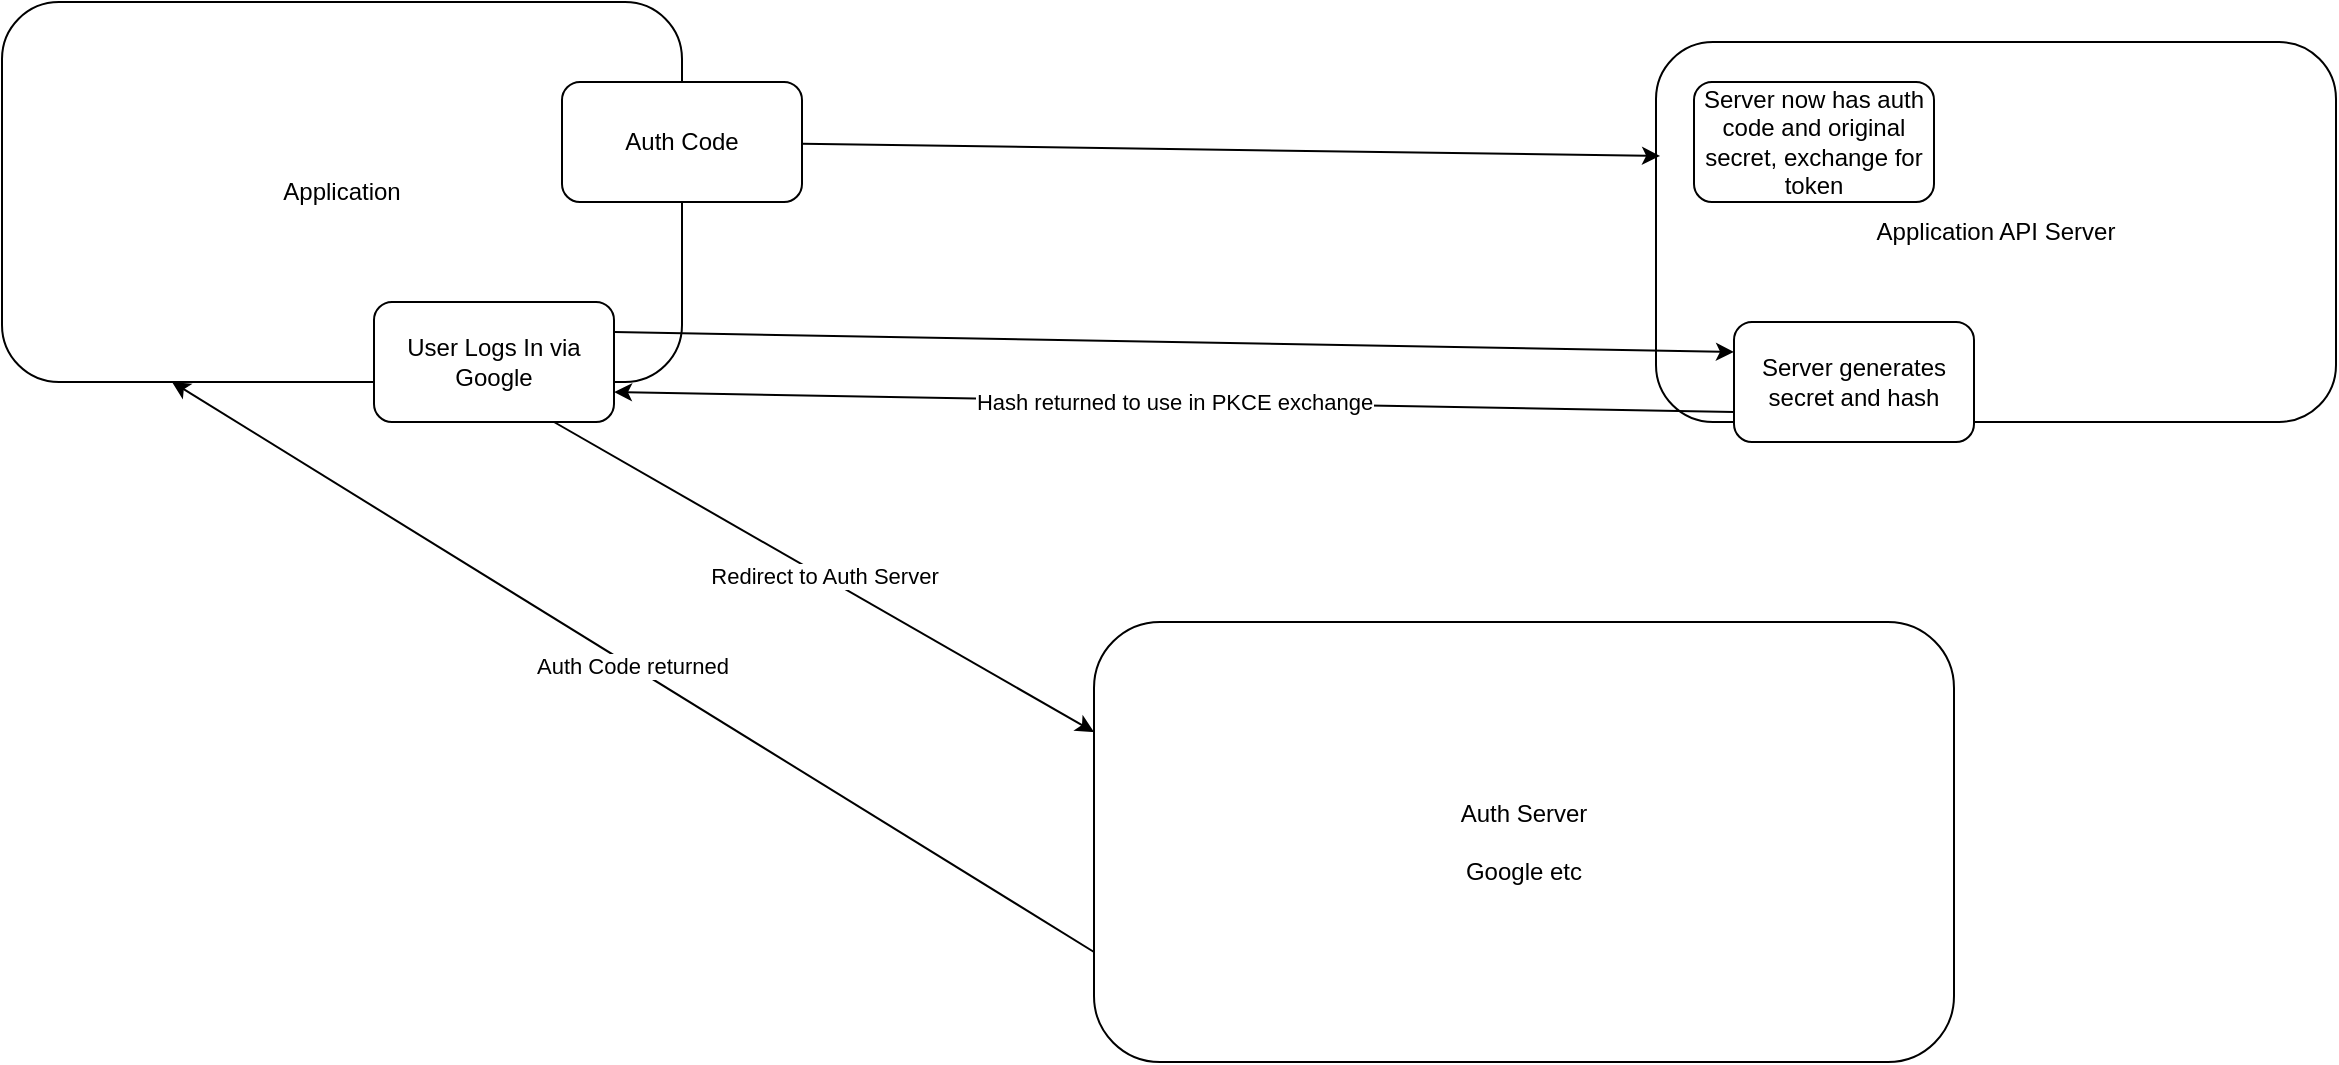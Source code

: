 <mxfile>
    <diagram id="Fo14Xl0pSsGIB51bFLJq" name="Page-1">
        <mxGraphModel dx="2203" dy="902" grid="1" gridSize="10" guides="1" tooltips="1" connect="1" arrows="1" fold="1" page="1" pageScale="1" pageWidth="827" pageHeight="1169" math="0" shadow="0">
            <root>
                <mxCell id="0"/>
                <mxCell id="1" parent="0"/>
                <mxCell id="2" value="Application API Server" style="rounded=1;whiteSpace=wrap;html=1;" vertex="1" parent="1">
                    <mxGeometry x="901" y="100" width="340" height="190" as="geometry"/>
                </mxCell>
                <mxCell id="3" value="Application" style="rounded=1;whiteSpace=wrap;html=1;" vertex="1" parent="1">
                    <mxGeometry x="74" y="80" width="340" height="190" as="geometry"/>
                </mxCell>
                <mxCell id="4" value="User Logs In via Google" style="rounded=1;whiteSpace=wrap;html=1;" vertex="1" parent="1">
                    <mxGeometry x="260" y="230" width="120" height="60" as="geometry"/>
                </mxCell>
                <mxCell id="5" value="Server generates secret and hash" style="rounded=1;whiteSpace=wrap;html=1;" vertex="1" parent="1">
                    <mxGeometry x="940" y="240" width="120" height="60" as="geometry"/>
                </mxCell>
                <mxCell id="6" value="" style="endArrow=classic;html=1;exitX=1;exitY=0.25;exitDx=0;exitDy=0;entryX=0;entryY=0.25;entryDx=0;entryDy=0;" edge="1" parent="1" source="4" target="5">
                    <mxGeometry width="50" height="50" relative="1" as="geometry">
                        <mxPoint x="390" y="280" as="sourcePoint"/>
                        <mxPoint x="440" y="230" as="targetPoint"/>
                    </mxGeometry>
                </mxCell>
                <mxCell id="7" value="Hash returned to use in PKCE exchange" style="endArrow=classic;html=1;exitX=0;exitY=0.75;exitDx=0;exitDy=0;entryX=1;entryY=0.75;entryDx=0;entryDy=0;" edge="1" parent="1" source="5" target="4">
                    <mxGeometry width="50" height="50" relative="1" as="geometry">
                        <mxPoint x="390" y="280" as="sourcePoint"/>
                        <mxPoint x="440" y="230" as="targetPoint"/>
                    </mxGeometry>
                </mxCell>
                <mxCell id="8" value="Auth Server&lt;br&gt;&lt;br&gt;Google etc" style="rounded=1;whiteSpace=wrap;html=1;" vertex="1" parent="1">
                    <mxGeometry x="620" y="390" width="430" height="220" as="geometry"/>
                </mxCell>
                <mxCell id="9" value="Redirect to Auth Server" style="endArrow=classic;html=1;exitX=0.75;exitY=1;exitDx=0;exitDy=0;entryX=0;entryY=0.25;entryDx=0;entryDy=0;" edge="1" parent="1" source="4" target="8">
                    <mxGeometry width="50" height="50" relative="1" as="geometry">
                        <mxPoint x="390" y="310" as="sourcePoint"/>
                        <mxPoint x="440" y="260" as="targetPoint"/>
                    </mxGeometry>
                </mxCell>
                <mxCell id="10" value="Auth Code returned" style="endArrow=classic;html=1;entryX=0.25;entryY=1;entryDx=0;entryDy=0;exitX=0;exitY=0.75;exitDx=0;exitDy=0;" edge="1" parent="1" source="8" target="3">
                    <mxGeometry width="50" height="50" relative="1" as="geometry">
                        <mxPoint x="390" y="310" as="sourcePoint"/>
                        <mxPoint x="440" y="260" as="targetPoint"/>
                    </mxGeometry>
                </mxCell>
                <mxCell id="13" style="edgeStyle=none;html=1;entryX=0.006;entryY=0.3;entryDx=0;entryDy=0;entryPerimeter=0;" edge="1" parent="1" source="12" target="2">
                    <mxGeometry relative="1" as="geometry"/>
                </mxCell>
                <mxCell id="12" value="Auth Code" style="rounded=1;whiteSpace=wrap;html=1;" vertex="1" parent="1">
                    <mxGeometry x="354" y="120" width="120" height="60" as="geometry"/>
                </mxCell>
                <mxCell id="14" value="Server now has auth code and original secret, exchange for token" style="rounded=1;whiteSpace=wrap;html=1;" vertex="1" parent="1">
                    <mxGeometry x="920" y="120" width="120" height="60" as="geometry"/>
                </mxCell>
            </root>
        </mxGraphModel>
    </diagram>
</mxfile>